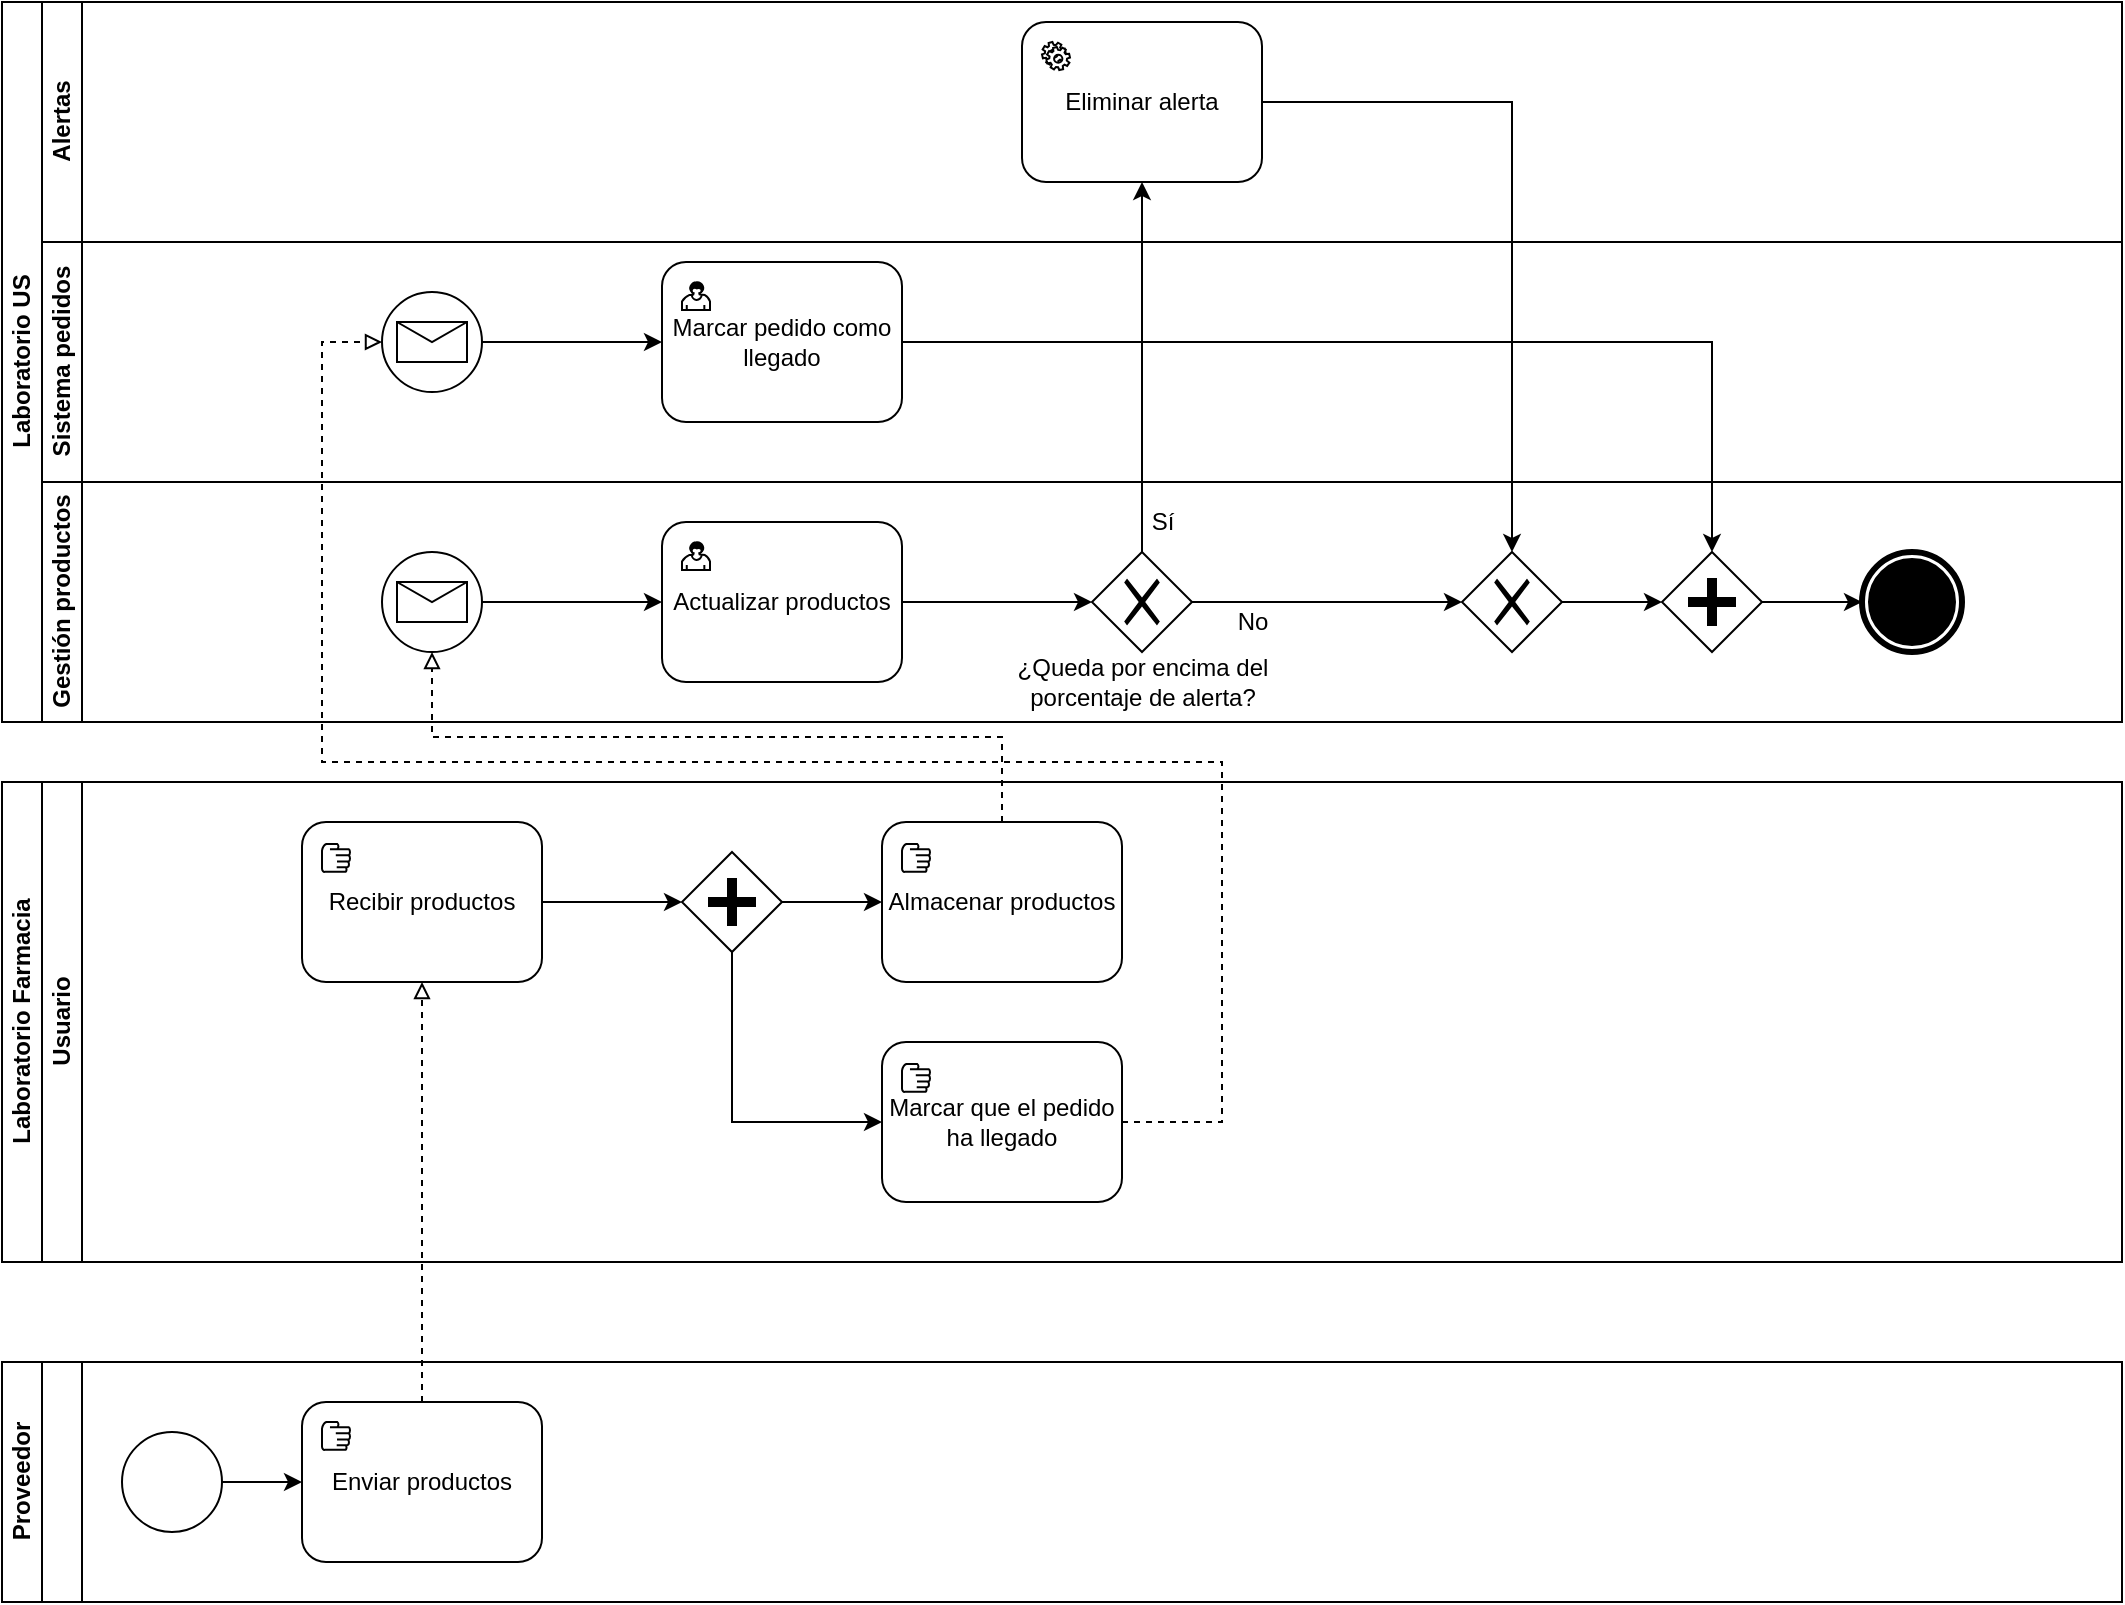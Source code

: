 <mxfile version="13.9.1" type="device"><diagram id="o1ioNl_mW9bJTgC6F1jB" name="Page-1"><mxGraphModel dx="1129" dy="700" grid="1" gridSize="10" guides="1" tooltips="1" connect="1" arrows="1" fold="1" page="1" pageScale="1" pageWidth="827" pageHeight="1169" math="0" shadow="0"><root><mxCell id="0"/><mxCell id="1" parent="0"/><mxCell id="ooAb9csNvv0xScfdV5Qn-5" value="Laboratorio US" style="swimlane;html=1;childLayout=stackLayout;resizeParent=1;resizeParentMax=0;horizontal=0;startSize=20;horizontalStack=0;" vertex="1" parent="1"><mxGeometry x="120" y="150" width="1060" height="360" as="geometry"/></mxCell><mxCell id="ooAb9csNvv0xScfdV5Qn-6" value="Alertas" style="swimlane;html=1;startSize=20;horizontal=0;" vertex="1" parent="ooAb9csNvv0xScfdV5Qn-5"><mxGeometry x="20" width="1040" height="120" as="geometry"/></mxCell><mxCell id="ooAb9csNvv0xScfdV5Qn-34" value="Eliminar alerta" style="shape=ext;rounded=1;html=1;whiteSpace=wrap;" vertex="1" parent="ooAb9csNvv0xScfdV5Qn-6"><mxGeometry x="490" y="10" width="120" height="80" as="geometry"/></mxCell><mxCell id="ooAb9csNvv0xScfdV5Qn-35" value="" style="shape=mxgraph.bpmn.service_task;html=1;outlineConnect=0;" vertex="1" parent="ooAb9csNvv0xScfdV5Qn-6"><mxGeometry x="500" y="20" width="14" height="14" as="geometry"/></mxCell><mxCell id="ooAb9csNvv0xScfdV5Qn-7" value="Sistema pedidos" style="swimlane;html=1;startSize=20;horizontal=0;" vertex="1" parent="ooAb9csNvv0xScfdV5Qn-5"><mxGeometry x="20" y="120" width="1040" height="120" as="geometry"/></mxCell><mxCell id="ooAb9csNvv0xScfdV5Qn-52" value="Marcar pedido como llegado" style="shape=ext;rounded=1;html=1;whiteSpace=wrap;" vertex="1" parent="ooAb9csNvv0xScfdV5Qn-7"><mxGeometry x="310" y="10" width="120" height="80" as="geometry"/></mxCell><mxCell id="ooAb9csNvv0xScfdV5Qn-53" style="edgeStyle=orthogonalEdgeStyle;rounded=0;orthogonalLoop=1;jettySize=auto;html=1;exitX=1;exitY=0.5;exitDx=0;exitDy=0;entryX=0;entryY=0.5;entryDx=0;entryDy=0;endArrow=classic;endFill=1;" edge="1" parent="ooAb9csNvv0xScfdV5Qn-7" source="ooAb9csNvv0xScfdV5Qn-54" target="ooAb9csNvv0xScfdV5Qn-52"><mxGeometry relative="1" as="geometry"/></mxCell><mxCell id="ooAb9csNvv0xScfdV5Qn-54" value="" style="shape=mxgraph.bpmn.shape;html=1;verticalLabelPosition=bottom;labelBackgroundColor=#ffffff;verticalAlign=top;align=center;perimeter=ellipsePerimeter;outlineConnect=0;outline=standard;symbol=message;" vertex="1" parent="ooAb9csNvv0xScfdV5Qn-7"><mxGeometry x="170" y="25" width="50" height="50" as="geometry"/></mxCell><mxCell id="ooAb9csNvv0xScfdV5Qn-55" value="" style="shape=mxgraph.bpmn.user_task;html=1;outlineConnect=0;" vertex="1" parent="ooAb9csNvv0xScfdV5Qn-7"><mxGeometry x="320" y="20" width="14" height="14" as="geometry"/></mxCell><mxCell id="ooAb9csNvv0xScfdV5Qn-8" value="Gestión productos" style="swimlane;html=1;startSize=20;horizontal=0;" vertex="1" parent="ooAb9csNvv0xScfdV5Qn-5"><mxGeometry x="20" y="240" width="1040" height="120" as="geometry"/></mxCell><mxCell id="ooAb9csNvv0xScfdV5Qn-29" value="Actualizar productos" style="shape=ext;rounded=1;html=1;whiteSpace=wrap;" vertex="1" parent="ooAb9csNvv0xScfdV5Qn-8"><mxGeometry x="310" y="20" width="120" height="80" as="geometry"/></mxCell><mxCell id="ooAb9csNvv0xScfdV5Qn-32" style="edgeStyle=orthogonalEdgeStyle;rounded=0;orthogonalLoop=1;jettySize=auto;html=1;exitX=1;exitY=0.5;exitDx=0;exitDy=0;entryX=0;entryY=0.5;entryDx=0;entryDy=0;endArrow=classic;endFill=1;" edge="1" parent="ooAb9csNvv0xScfdV5Qn-8" source="ooAb9csNvv0xScfdV5Qn-30" target="ooAb9csNvv0xScfdV5Qn-29"><mxGeometry relative="1" as="geometry"/></mxCell><mxCell id="ooAb9csNvv0xScfdV5Qn-30" value="" style="shape=mxgraph.bpmn.shape;html=1;verticalLabelPosition=bottom;labelBackgroundColor=#ffffff;verticalAlign=top;align=center;perimeter=ellipsePerimeter;outlineConnect=0;outline=standard;symbol=message;" vertex="1" parent="ooAb9csNvv0xScfdV5Qn-8"><mxGeometry x="170" y="35" width="50" height="50" as="geometry"/></mxCell><mxCell id="ooAb9csNvv0xScfdV5Qn-33" value="" style="shape=mxgraph.bpmn.user_task;html=1;outlineConnect=0;" vertex="1" parent="ooAb9csNvv0xScfdV5Qn-8"><mxGeometry x="320" y="30" width="14" height="14" as="geometry"/></mxCell><mxCell id="ooAb9csNvv0xScfdV5Qn-36" value="" style="shape=mxgraph.bpmn.shape;html=1;verticalLabelPosition=bottom;labelBackgroundColor=#ffffff;verticalAlign=top;align=center;perimeter=rhombusPerimeter;background=gateway;outlineConnect=0;outline=none;symbol=exclusiveGw;" vertex="1" parent="ooAb9csNvv0xScfdV5Qn-8"><mxGeometry x="525" y="35" width="50" height="50" as="geometry"/></mxCell><mxCell id="ooAb9csNvv0xScfdV5Qn-39" value="¿Queda por encima del &lt;br&gt;porcentaje de alerta?" style="text;html=1;align=center;verticalAlign=middle;resizable=0;points=[];autosize=1;" vertex="1" parent="ooAb9csNvv0xScfdV5Qn-8"><mxGeometry x="480" y="85" width="140" height="30" as="geometry"/></mxCell><mxCell id="ooAb9csNvv0xScfdV5Qn-40" value="Sí" style="text;html=1;align=center;verticalAlign=middle;resizable=0;points=[];autosize=1;" vertex="1" parent="ooAb9csNvv0xScfdV5Qn-8"><mxGeometry x="545" y="10" width="30" height="20" as="geometry"/></mxCell><mxCell id="ooAb9csNvv0xScfdV5Qn-45" value="No" style="text;html=1;align=center;verticalAlign=middle;resizable=0;points=[];autosize=1;" vertex="1" parent="ooAb9csNvv0xScfdV5Qn-8"><mxGeometry x="590" y="60" width="30" height="20" as="geometry"/></mxCell><mxCell id="ooAb9csNvv0xScfdV5Qn-42" value="" style="shape=mxgraph.bpmn.shape;html=1;verticalLabelPosition=bottom;labelBackgroundColor=#ffffff;verticalAlign=top;align=center;perimeter=rhombusPerimeter;background=gateway;outlineConnect=0;outline=none;symbol=exclusiveGw;" vertex="1" parent="ooAb9csNvv0xScfdV5Qn-8"><mxGeometry x="710" y="35" width="50" height="50" as="geometry"/></mxCell><mxCell id="ooAb9csNvv0xScfdV5Qn-44" style="edgeStyle=orthogonalEdgeStyle;rounded=0;orthogonalLoop=1;jettySize=auto;html=1;exitX=1;exitY=0.5;exitDx=0;exitDy=0;endArrow=classic;endFill=1;entryX=0;entryY=0.5;entryDx=0;entryDy=0;" edge="1" parent="ooAb9csNvv0xScfdV5Qn-8" source="ooAb9csNvv0xScfdV5Qn-36" target="ooAb9csNvv0xScfdV5Qn-42"><mxGeometry relative="1" as="geometry"><mxPoint x="660" y="-30" as="targetPoint"/></mxGeometry></mxCell><mxCell id="ooAb9csNvv0xScfdV5Qn-58" style="edgeStyle=orthogonalEdgeStyle;rounded=0;orthogonalLoop=1;jettySize=auto;html=1;exitX=1;exitY=0.5;exitDx=0;exitDy=0;entryX=0;entryY=0.5;entryDx=0;entryDy=0;endArrow=classic;endFill=1;" edge="1" parent="ooAb9csNvv0xScfdV5Qn-8" source="ooAb9csNvv0xScfdV5Qn-29" target="ooAb9csNvv0xScfdV5Qn-36"><mxGeometry relative="1" as="geometry"><mxPoint x="500" y="60" as="sourcePoint"/></mxGeometry></mxCell><mxCell id="ooAb9csNvv0xScfdV5Qn-61" value="" style="shape=mxgraph.bpmn.shape;html=1;verticalLabelPosition=bottom;labelBackgroundColor=#ffffff;verticalAlign=top;align=center;perimeter=ellipsePerimeter;outlineConnect=0;outline=end;symbol=terminate;" vertex="1" parent="ooAb9csNvv0xScfdV5Qn-8"><mxGeometry x="910" y="35" width="50" height="50" as="geometry"/></mxCell><mxCell id="ooAb9csNvv0xScfdV5Qn-60" style="edgeStyle=orthogonalEdgeStyle;rounded=0;orthogonalLoop=1;jettySize=auto;html=1;exitX=1;exitY=0.5;exitDx=0;exitDy=0;endArrow=classic;endFill=1;entryX=0;entryY=0.5;entryDx=0;entryDy=0;" edge="1" parent="ooAb9csNvv0xScfdV5Qn-8" source="ooAb9csNvv0xScfdV5Qn-42" target="ooAb9csNvv0xScfdV5Qn-62"><mxGeometry relative="1" as="geometry"><mxPoint x="810" y="60" as="targetPoint"/></mxGeometry></mxCell><mxCell id="ooAb9csNvv0xScfdV5Qn-63" style="edgeStyle=orthogonalEdgeStyle;rounded=0;orthogonalLoop=1;jettySize=auto;html=1;exitX=1;exitY=0.5;exitDx=0;exitDy=0;entryX=0;entryY=0.5;entryDx=0;entryDy=0;endArrow=classic;endFill=1;" edge="1" parent="ooAb9csNvv0xScfdV5Qn-8" source="ooAb9csNvv0xScfdV5Qn-62" target="ooAb9csNvv0xScfdV5Qn-61"><mxGeometry relative="1" as="geometry"/></mxCell><mxCell id="ooAb9csNvv0xScfdV5Qn-62" value="" style="shape=mxgraph.bpmn.shape;html=1;verticalLabelPosition=bottom;labelBackgroundColor=#ffffff;verticalAlign=top;align=center;perimeter=rhombusPerimeter;background=gateway;outlineConnect=0;outline=none;symbol=parallelGw;" vertex="1" parent="ooAb9csNvv0xScfdV5Qn-8"><mxGeometry x="810" y="35" width="50" height="50" as="geometry"/></mxCell><mxCell id="ooAb9csNvv0xScfdV5Qn-38" style="edgeStyle=orthogonalEdgeStyle;rounded=0;orthogonalLoop=1;jettySize=auto;html=1;exitX=0.5;exitY=0;exitDx=0;exitDy=0;endArrow=classic;endFill=1;" edge="1" parent="ooAb9csNvv0xScfdV5Qn-5" source="ooAb9csNvv0xScfdV5Qn-36" target="ooAb9csNvv0xScfdV5Qn-34"><mxGeometry relative="1" as="geometry"/></mxCell><mxCell id="ooAb9csNvv0xScfdV5Qn-43" style="edgeStyle=orthogonalEdgeStyle;rounded=0;orthogonalLoop=1;jettySize=auto;html=1;exitX=1;exitY=0.5;exitDx=0;exitDy=0;entryX=0.5;entryY=0;entryDx=0;entryDy=0;endArrow=classic;endFill=1;" edge="1" parent="ooAb9csNvv0xScfdV5Qn-5" source="ooAb9csNvv0xScfdV5Qn-34" target="ooAb9csNvv0xScfdV5Qn-42"><mxGeometry relative="1" as="geometry"/></mxCell><mxCell id="ooAb9csNvv0xScfdV5Qn-59" style="edgeStyle=orthogonalEdgeStyle;rounded=0;orthogonalLoop=1;jettySize=auto;html=1;exitX=1;exitY=0.5;exitDx=0;exitDy=0;entryX=0.5;entryY=0;entryDx=0;entryDy=0;endArrow=classic;endFill=1;" edge="1" parent="ooAb9csNvv0xScfdV5Qn-5" source="ooAb9csNvv0xScfdV5Qn-52" target="ooAb9csNvv0xScfdV5Qn-62"><mxGeometry relative="1" as="geometry"><mxPoint x="495" y="275" as="targetPoint"/></mxGeometry></mxCell><mxCell id="ooAb9csNvv0xScfdV5Qn-9" value="Laboratorio Farmacia" style="swimlane;html=1;childLayout=stackLayout;resizeParent=1;resizeParentMax=0;horizontal=0;startSize=20;horizontalStack=0;" vertex="1" parent="1"><mxGeometry x="120" y="540" width="1060" height="240" as="geometry"/></mxCell><mxCell id="ooAb9csNvv0xScfdV5Qn-10" value="Usuario" style="swimlane;html=1;startSize=20;horizontal=0;" vertex="1" parent="ooAb9csNvv0xScfdV5Qn-9"><mxGeometry x="20" width="1040" height="240" as="geometry"/></mxCell><mxCell id="ooAb9csNvv0xScfdV5Qn-28" style="edgeStyle=orthogonalEdgeStyle;rounded=0;orthogonalLoop=1;jettySize=auto;html=1;exitX=1;exitY=0.5;exitDx=0;exitDy=0;entryX=0;entryY=0.5;entryDx=0;entryDy=0;endArrow=classic;endFill=1;" edge="1" parent="ooAb9csNvv0xScfdV5Qn-10" source="ooAb9csNvv0xScfdV5Qn-46" target="ooAb9csNvv0xScfdV5Qn-26"><mxGeometry relative="1" as="geometry"/></mxCell><mxCell id="ooAb9csNvv0xScfdV5Qn-20" value="Recibir productos" style="shape=ext;rounded=1;html=1;whiteSpace=wrap;" vertex="1" parent="ooAb9csNvv0xScfdV5Qn-10"><mxGeometry x="130" y="20" width="120" height="80" as="geometry"/></mxCell><mxCell id="ooAb9csNvv0xScfdV5Qn-24" value="" style="shape=mxgraph.bpmn.manual_task;html=1;outlineConnect=0;" vertex="1" parent="ooAb9csNvv0xScfdV5Qn-10"><mxGeometry x="140" y="31" width="14" height="14" as="geometry"/></mxCell><mxCell id="ooAb9csNvv0xScfdV5Qn-26" value="Almacenar productos" style="shape=ext;rounded=1;html=1;whiteSpace=wrap;" vertex="1" parent="ooAb9csNvv0xScfdV5Qn-10"><mxGeometry x="420" y="20" width="120" height="80" as="geometry"/></mxCell><mxCell id="ooAb9csNvv0xScfdV5Qn-51" style="edgeStyle=orthogonalEdgeStyle;rounded=0;orthogonalLoop=1;jettySize=auto;html=1;exitX=0.5;exitY=1;exitDx=0;exitDy=0;entryX=0;entryY=0.5;entryDx=0;entryDy=0;endArrow=classic;endFill=1;" edge="1" parent="ooAb9csNvv0xScfdV5Qn-10" source="ooAb9csNvv0xScfdV5Qn-46" target="ooAb9csNvv0xScfdV5Qn-49"><mxGeometry relative="1" as="geometry"/></mxCell><mxCell id="ooAb9csNvv0xScfdV5Qn-46" value="" style="shape=mxgraph.bpmn.shape;html=1;verticalLabelPosition=bottom;labelBackgroundColor=#ffffff;verticalAlign=top;align=center;perimeter=rhombusPerimeter;background=gateway;outlineConnect=0;outline=none;symbol=parallelGw;" vertex="1" parent="ooAb9csNvv0xScfdV5Qn-10"><mxGeometry x="320" y="35" width="50" height="50" as="geometry"/></mxCell><mxCell id="ooAb9csNvv0xScfdV5Qn-47" style="edgeStyle=orthogonalEdgeStyle;rounded=0;orthogonalLoop=1;jettySize=auto;html=1;exitX=1;exitY=0.5;exitDx=0;exitDy=0;entryX=0;entryY=0.5;entryDx=0;entryDy=0;endArrow=classic;endFill=1;" edge="1" parent="ooAb9csNvv0xScfdV5Qn-10" source="ooAb9csNvv0xScfdV5Qn-20" target="ooAb9csNvv0xScfdV5Qn-46"><mxGeometry relative="1" as="geometry"><mxPoint x="390" y="600" as="sourcePoint"/><mxPoint x="560" y="600" as="targetPoint"/></mxGeometry></mxCell><mxCell id="ooAb9csNvv0xScfdV5Qn-48" value="" style="shape=mxgraph.bpmn.manual_task;html=1;outlineConnect=0;" vertex="1" parent="ooAb9csNvv0xScfdV5Qn-10"><mxGeometry x="430" y="31" width="14" height="14" as="geometry"/></mxCell><mxCell id="ooAb9csNvv0xScfdV5Qn-49" value="Marcar que el pedido ha llegado" style="shape=ext;rounded=1;html=1;whiteSpace=wrap;" vertex="1" parent="ooAb9csNvv0xScfdV5Qn-10"><mxGeometry x="420" y="130" width="120" height="80" as="geometry"/></mxCell><mxCell id="ooAb9csNvv0xScfdV5Qn-50" value="" style="shape=mxgraph.bpmn.manual_task;html=1;outlineConnect=0;" vertex="1" parent="ooAb9csNvv0xScfdV5Qn-10"><mxGeometry x="430" y="141" width="14" height="14" as="geometry"/></mxCell><mxCell id="ooAb9csNvv0xScfdV5Qn-13" value="Proveedor" style="swimlane;html=1;childLayout=stackLayout;resizeParent=1;resizeParentMax=0;horizontal=0;startSize=20;horizontalStack=0;" vertex="1" parent="1"><mxGeometry x="120" y="830" width="1060" height="120" as="geometry"/></mxCell><mxCell id="ooAb9csNvv0xScfdV5Qn-16" value="" style="swimlane;html=1;startSize=20;horizontal=0;" vertex="1" parent="ooAb9csNvv0xScfdV5Qn-13"><mxGeometry x="20" width="1040" height="120" as="geometry"/></mxCell><mxCell id="ooAb9csNvv0xScfdV5Qn-19" style="edgeStyle=orthogonalEdgeStyle;rounded=0;orthogonalLoop=1;jettySize=auto;html=1;exitX=1;exitY=0.5;exitDx=0;exitDy=0;entryX=0;entryY=0.5;entryDx=0;entryDy=0;" edge="1" parent="ooAb9csNvv0xScfdV5Qn-16" source="ooAb9csNvv0xScfdV5Qn-17" target="ooAb9csNvv0xScfdV5Qn-18"><mxGeometry relative="1" as="geometry"/></mxCell><mxCell id="ooAb9csNvv0xScfdV5Qn-17" value="" style="shape=mxgraph.bpmn.shape;html=1;verticalLabelPosition=bottom;labelBackgroundColor=#ffffff;verticalAlign=top;align=center;perimeter=ellipsePerimeter;outlineConnect=0;outline=standard;symbol=general;" vertex="1" parent="ooAb9csNvv0xScfdV5Qn-16"><mxGeometry x="40" y="35" width="50" height="50" as="geometry"/></mxCell><mxCell id="ooAb9csNvv0xScfdV5Qn-18" value="Enviar productos" style="shape=ext;rounded=1;html=1;whiteSpace=wrap;" vertex="1" parent="ooAb9csNvv0xScfdV5Qn-16"><mxGeometry x="130" y="20" width="120" height="80" as="geometry"/></mxCell><mxCell id="ooAb9csNvv0xScfdV5Qn-25" value="" style="shape=mxgraph.bpmn.manual_task;html=1;outlineConnect=0;" vertex="1" parent="ooAb9csNvv0xScfdV5Qn-16"><mxGeometry x="140" y="30" width="14" height="14" as="geometry"/></mxCell><mxCell id="ooAb9csNvv0xScfdV5Qn-21" style="edgeStyle=orthogonalEdgeStyle;rounded=0;orthogonalLoop=1;jettySize=auto;html=1;exitX=0.5;exitY=0;exitDx=0;exitDy=0;entryX=0.5;entryY=1;entryDx=0;entryDy=0;dashed=1;endArrow=block;endFill=0;" edge="1" parent="1" source="ooAb9csNvv0xScfdV5Qn-18" target="ooAb9csNvv0xScfdV5Qn-20"><mxGeometry relative="1" as="geometry"/></mxCell><mxCell id="ooAb9csNvv0xScfdV5Qn-31" style="edgeStyle=orthogonalEdgeStyle;rounded=0;orthogonalLoop=1;jettySize=auto;html=1;exitX=0.5;exitY=0;exitDx=0;exitDy=0;entryX=0.5;entryY=1;entryDx=0;entryDy=0;endArrow=block;endFill=0;dashed=1;" edge="1" parent="1" source="ooAb9csNvv0xScfdV5Qn-26" target="ooAb9csNvv0xScfdV5Qn-30"><mxGeometry relative="1" as="geometry"/></mxCell><mxCell id="ooAb9csNvv0xScfdV5Qn-56" style="edgeStyle=orthogonalEdgeStyle;rounded=0;orthogonalLoop=1;jettySize=auto;html=1;exitX=1;exitY=0.5;exitDx=0;exitDy=0;endArrow=block;endFill=0;dashed=1;" edge="1" parent="1" source="ooAb9csNvv0xScfdV5Qn-49" target="ooAb9csNvv0xScfdV5Qn-54"><mxGeometry relative="1" as="geometry"><Array as="points"><mxPoint x="730" y="710"/><mxPoint x="730" y="530"/><mxPoint x="280" y="530"/><mxPoint x="280" y="320"/></Array></mxGeometry></mxCell></root></mxGraphModel></diagram></mxfile>